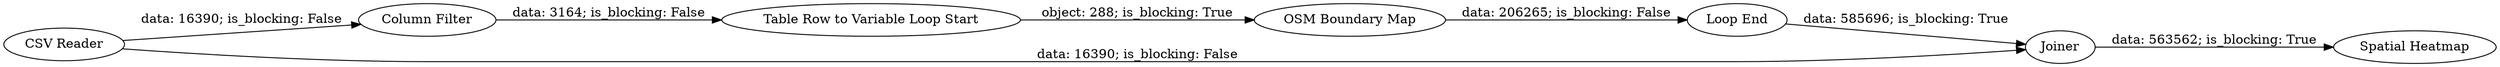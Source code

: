 digraph {
	"6742888077435999471_15" [label="Column Filter"]
	"6742888077435999471_14" [label="Table Row to Variable Loop Start"]
	"6742888077435999471_18" [label="Spatial Heatmap"]
	"6742888077435999471_1" [label="CSV Reader"]
	"6742888077435999471_17" [label=Joiner]
	"6742888077435999471_5" [label="OSM Boundary Map"]
	"6742888077435999471_16" [label="Loop End"]
	"6742888077435999471_5" -> "6742888077435999471_16" [label="data: 206265; is_blocking: False"]
	"6742888077435999471_17" -> "6742888077435999471_18" [label="data: 563562; is_blocking: True"]
	"6742888077435999471_16" -> "6742888077435999471_17" [label="data: 585696; is_blocking: True"]
	"6742888077435999471_1" -> "6742888077435999471_15" [label="data: 16390; is_blocking: False"]
	"6742888077435999471_1" -> "6742888077435999471_17" [label="data: 16390; is_blocking: False"]
	"6742888077435999471_14" -> "6742888077435999471_5" [label="object: 288; is_blocking: True"]
	"6742888077435999471_15" -> "6742888077435999471_14" [label="data: 3164; is_blocking: False"]
	rankdir=LR
}
